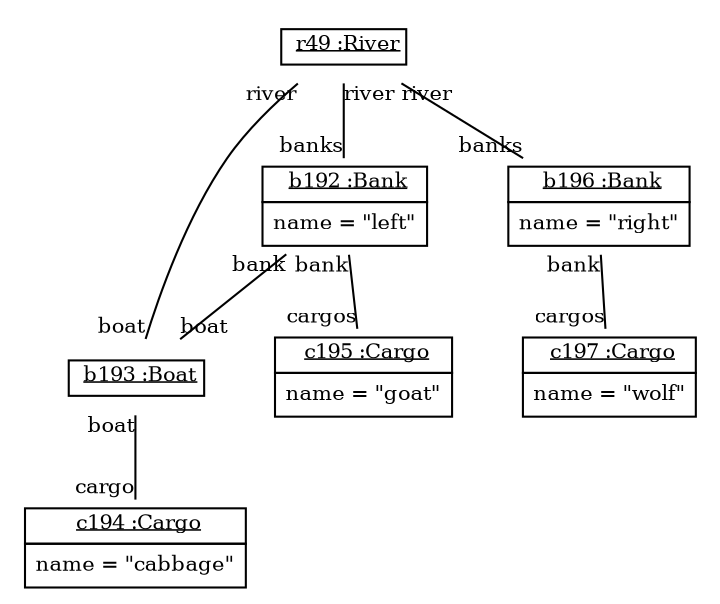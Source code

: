 graph ObjectDiagram {
   node [shape = none, fontsize = 10];
   edge [fontsize = 10];
   compound=true;

r49 [label=<<table border='0' cellborder='1' cellspacing='0'> <tr> <td> <u>r49 :River</u></td></tr></table>>];
b192 [label=<<table border='0' cellborder='1' cellspacing='0'> <tr> <td> <u>b192 :Bank</u></td></tr><tr><td><table border='0' cellborder='0' cellspacing='0'><tr><td>name = "left"</td></tr></table></td></tr></table>>];
b193 [label=<<table border='0' cellborder='1' cellspacing='0'> <tr> <td> <u>b193 :Boat</u></td></tr></table>>];
c194 [label=<<table border='0' cellborder='1' cellspacing='0'> <tr> <td> <u>c194 :Cargo</u></td></tr><tr><td><table border='0' cellborder='0' cellspacing='0'><tr><td>name = "cabbage"</td></tr></table></td></tr></table>>];
c195 [label=<<table border='0' cellborder='1' cellspacing='0'> <tr> <td> <u>c195 :Cargo</u></td></tr><tr><td><table border='0' cellborder='0' cellspacing='0'><tr><td>name = "goat"</td></tr></table></td></tr></table>>];
b196 [label=<<table border='0' cellborder='1' cellspacing='0'> <tr> <td> <u>b196 :Bank</u></td></tr><tr><td><table border='0' cellborder='0' cellspacing='0'><tr><td>name = "right"</td></tr></table></td></tr></table>>];
c197 [label=<<table border='0' cellborder='1' cellspacing='0'> <tr> <td> <u>c197 :Cargo</u></td></tr><tr><td><table border='0' cellborder='0' cellspacing='0'><tr><td>name = "wolf"</td></tr></table></td></tr></table>>];

r49 -- b192 [headlabel = "banks" taillabel = "river"];
r49 -- b196 [headlabel = "banks" taillabel = "river"];
r49 -- b193 [headlabel = "boat" taillabel = "river"];
b192 -- b193 [headlabel = "boat" taillabel = "bank"];
b192 -- c195 [headlabel = "cargos" taillabel = "bank"];
b193 -- c194 [headlabel = "cargo" taillabel = "boat"];
b196 -- c197 [headlabel = "cargos" taillabel = "bank"];
}
